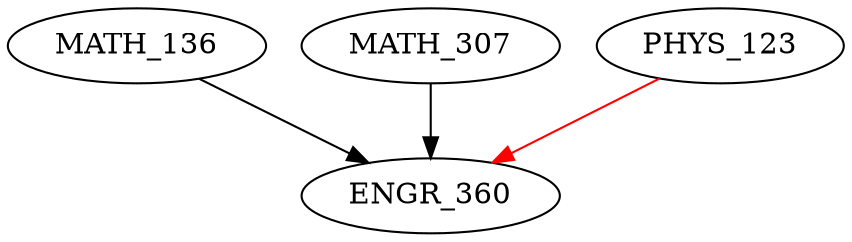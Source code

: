 digraph G {
    edge [color=black];
    MATH_136 -> ENGR_360;
    MATH_307 -> ENGR_360;
    edge [color=red];
    PHYS_123 -> ENGR_360;
}
